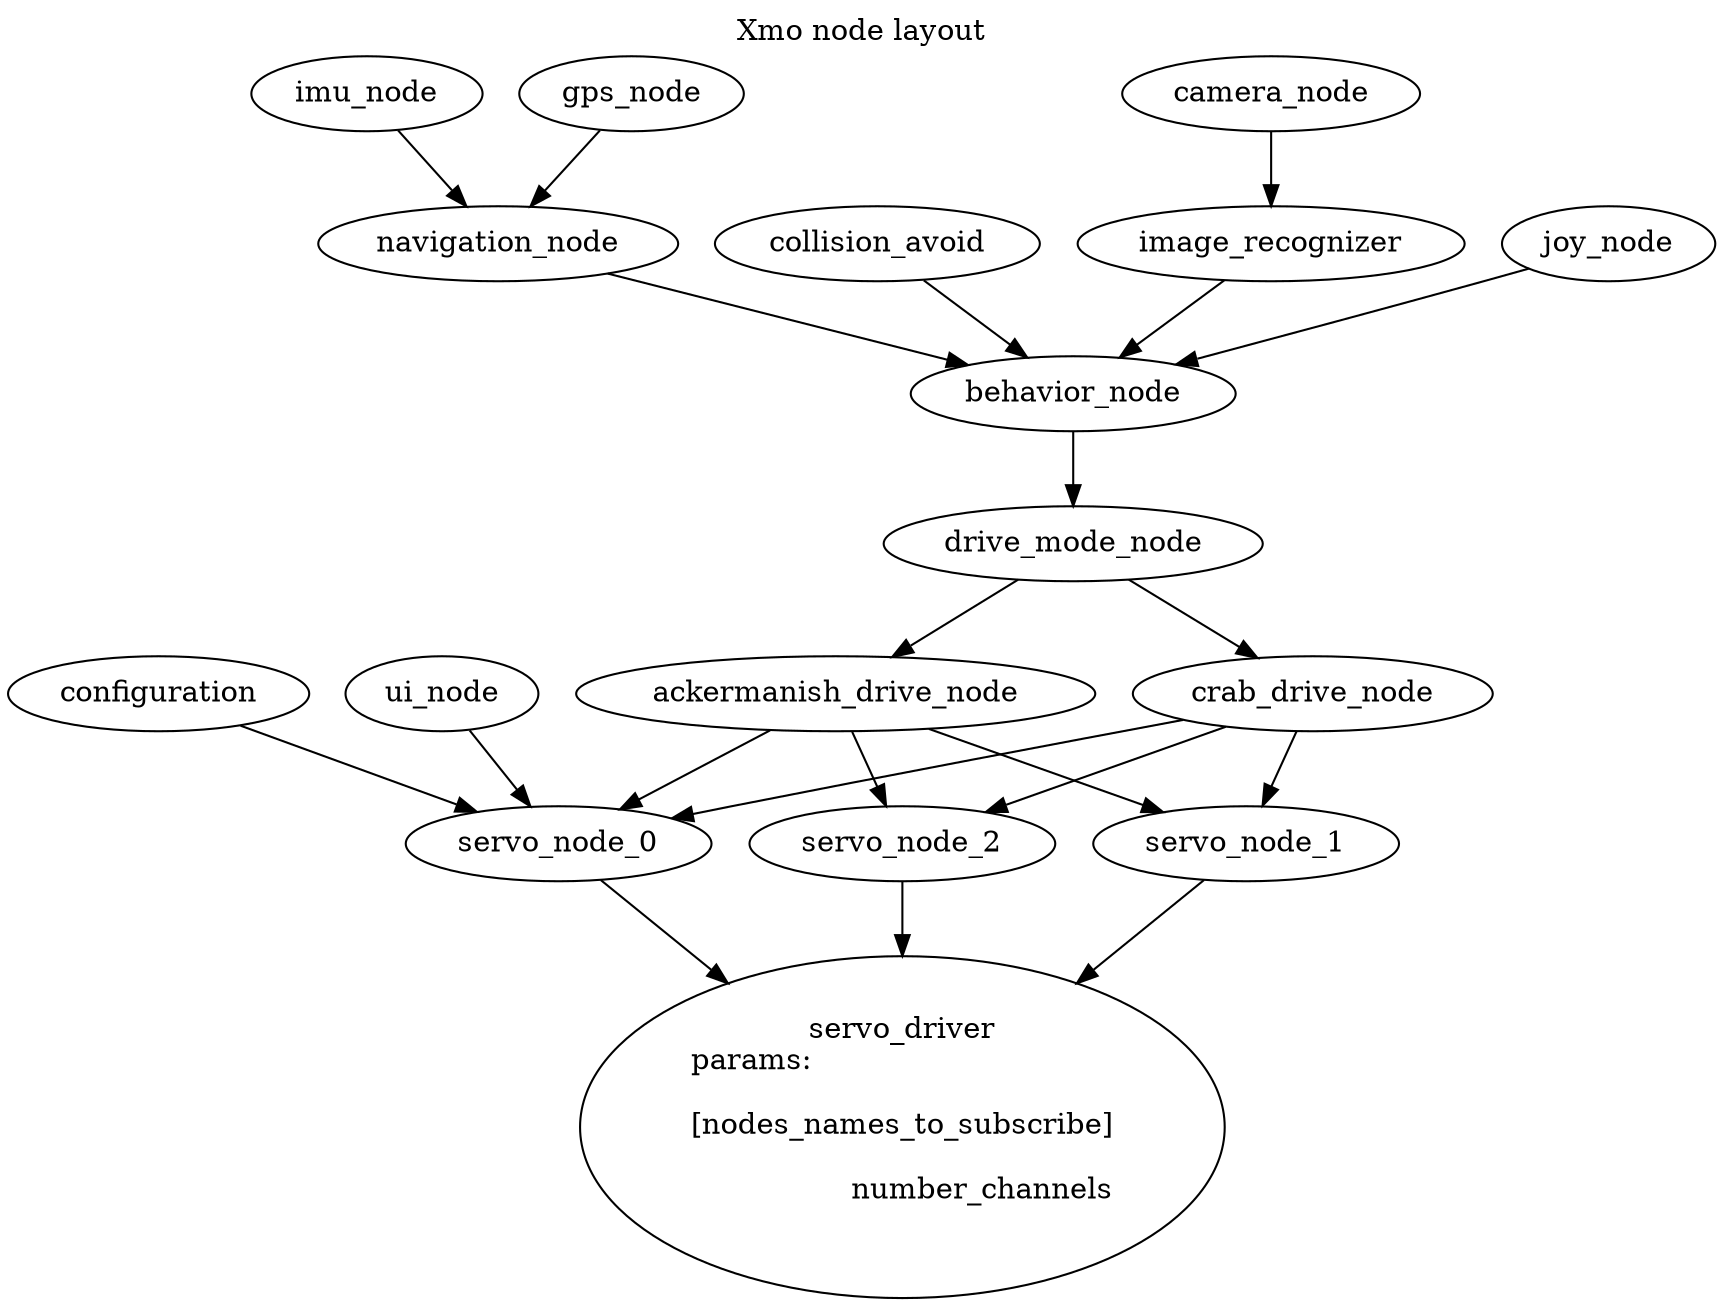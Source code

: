 digraph xmo {
    labelloc="t"
    label="Xmo node layout";

    gps_node -> navigation_node
    imu_node -> navigation_node
    navigation_node -> behavior_node

    collision_avoid -> behavior_node
    
    camera_node -> image_recognizer

    image_recognizer -> behavior_node

    joy_node -> behavior_node

    behavior_node -> drive_mode_node

    drive_mode_node -> ackermanish_drive_node
    drive_mode_node -> crab_drive_node

    ackermanish_drive_node -> servo_node_0
    ackermanish_drive_node -> servo_node_1
    ackermanish_drive_node -> servo_node_2

    crab_drive_node -> servo_node_0
    crab_drive_node -> servo_node_1
    crab_drive_node -> servo_node_2

    servo_driver[label="servo_driver\nparams:\l\n[nodes_names_to_subscribe]\r\nnumber_channels\r\n"]
    servo_node_0 -> servo_driver
    servo_node_1 -> servo_driver
    servo_node_2 -> servo_driver

    configuration -> servo_node_0
    ui_node -> servo_node_0
}
